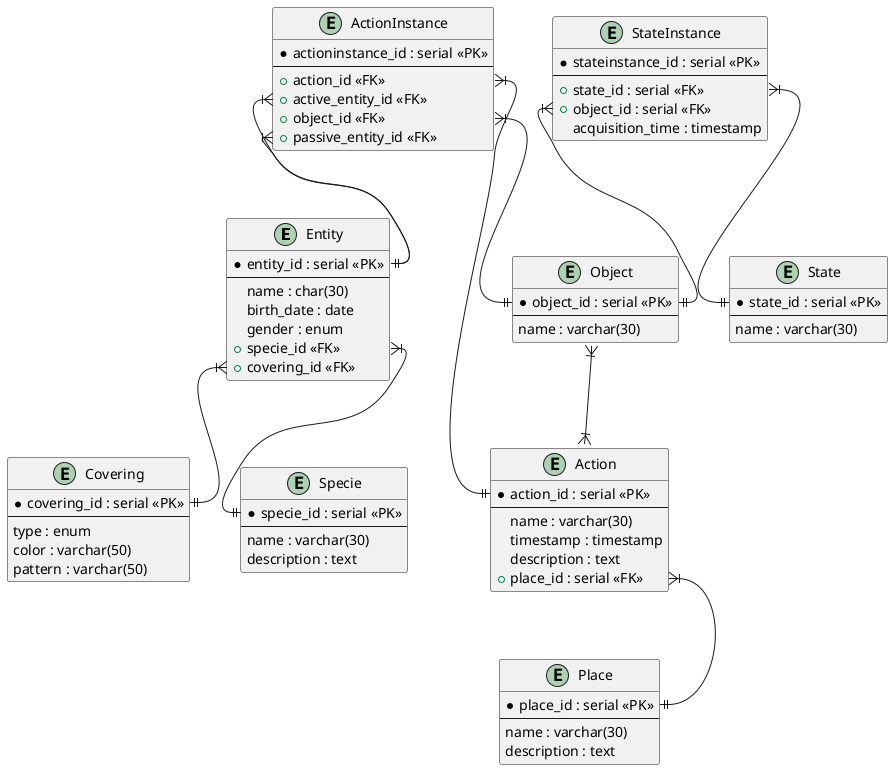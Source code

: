 @startuml name

entity Entity {
   * entity_id : serial «PK»
   ---
   name : char(30)
   birth_date : date
   gender : enum
   + specie_id «FK»
   + covering_id «FK»
}

entity Covering {
   * covering_id : serial «PK»
   ---
   type : enum
   color : varchar(50)
   pattern : varchar(50)
}

entity Action {
   * action_id : serial «PK»
   ---
   name : varchar(30)
   timestamp : timestamp
   description : text
   + place_id : serial «FK»
}

entity Place {
   * place_id : serial «PK»
   ---
   name : varchar(30)
   description : text
}

entity Object {
   * object_id : serial «PK»
   ---
   name : varchar(30)
}

entity State {
   * state_id : serial «PK»
   ---
   name : varchar(30)
}

entity Specie {
   * specie_id : serial «PK»
   ---
   name : varchar(30)
   description : text
}

entity ActionInstance {
   * actioninstance_id : serial «PK»
   ---
   + action_id «FK»
   + active_entity_id «FK»
   + object_id «FK»
   + passive_entity_id «FK»
}

entity StateInstance {
   * stateinstance_id : serial «PK»
   ---
   + state_id : serial «FK»
   + object_id : serial «FK»
   acquisition_time : timestamp
}

Entity::specie_id }|--|| Specie::specie_id
Entity::covering_id }|--|| Covering::covering_id
StateInstance::state_id }|--|| State::state_id
StateInstance::object_id }|--|| Object::object_id
ActionInstance::action_id }|--|| Action::action_id
ActionInstance::active_entity_id }|--|| Entity::entity_id
ActionInstance::passive_entity_id }|--|| Entity::entity_id
ActionInstance::object_id }|--|| Object::object_id
Action::place_id }|--|| Place::place_id
Object }|--|{ Action
@enduml